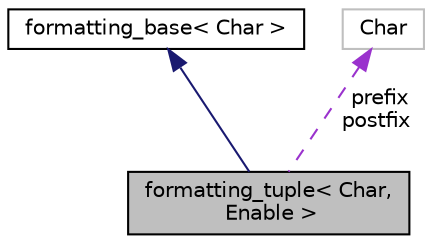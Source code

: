 digraph "formatting_tuple&lt; Char, Enable &gt;"
{
 // INTERACTIVE_SVG=YES
  edge [fontname="Helvetica",fontsize="10",labelfontname="Helvetica",labelfontsize="10"];
  node [fontname="Helvetica",fontsize="10",shape=record];
  Node1 [label="formatting_tuple\< Char,\l Enable \>",height=0.2,width=0.4,color="black", fillcolor="grey75", style="filled", fontcolor="black"];
  Node2 -> Node1 [dir="back",color="midnightblue",fontsize="10",style="solid",fontname="Helvetica"];
  Node2 [label="formatting_base\< Char \>",height=0.2,width=0.4,color="black", fillcolor="white", style="filled",URL="$structformatting__base.html"];
  Node3 -> Node1 [dir="back",color="darkorchid3",fontsize="10",style="dashed",label=" prefix\npostfix" ,fontname="Helvetica"];
  Node3 [label="Char",height=0.2,width=0.4,color="grey75", fillcolor="white", style="filled"];
}
